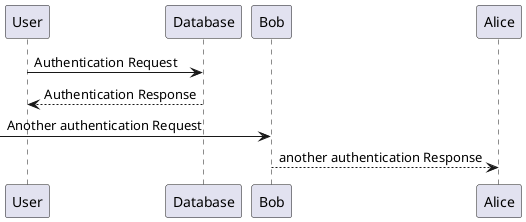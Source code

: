 @startuml
User -> Database: Authentication Request
Database--> User: Authentication Response

 -> Bob: Another authentication Request
Alice <-- Bob: another authentication Response
@enduml